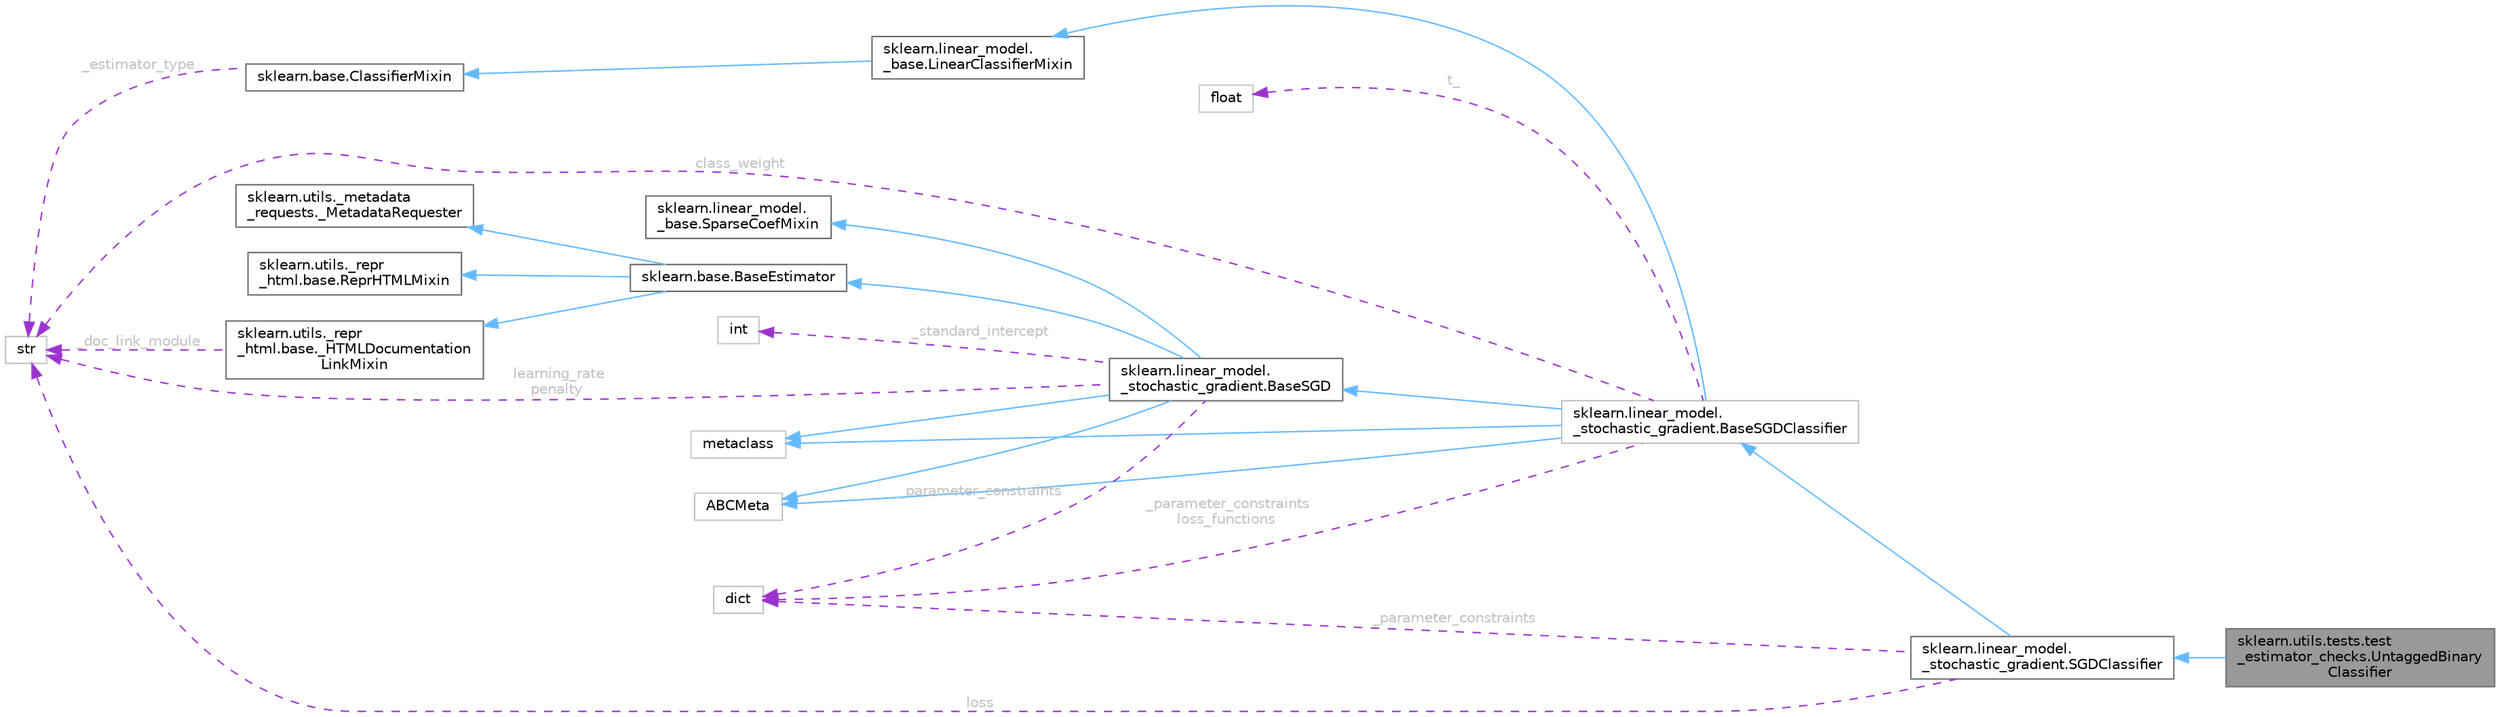 digraph "sklearn.utils.tests.test_estimator_checks.UntaggedBinaryClassifier"
{
 // LATEX_PDF_SIZE
  bgcolor="transparent";
  edge [fontname=Helvetica,fontsize=10,labelfontname=Helvetica,labelfontsize=10];
  node [fontname=Helvetica,fontsize=10,shape=box,height=0.2,width=0.4];
  rankdir="LR";
  Node1 [id="Node000001",label="sklearn.utils.tests.test\l_estimator_checks.UntaggedBinary\lClassifier",height=0.2,width=0.4,color="gray40", fillcolor="grey60", style="filled", fontcolor="black",tooltip=" "];
  Node2 -> Node1 [id="edge25_Node000001_Node000002",dir="back",color="steelblue1",style="solid",tooltip=" "];
  Node2 [id="Node000002",label="sklearn.linear_model.\l_stochastic_gradient.SGDClassifier",height=0.2,width=0.4,color="gray40", fillcolor="white", style="filled",URL="$d7/d82/classsklearn_1_1linear__model_1_1__stochastic__gradient_1_1SGDClassifier.html",tooltip=" "];
  Node3 -> Node2 [id="edge26_Node000002_Node000003",dir="back",color="steelblue1",style="solid",tooltip=" "];
  Node3 [id="Node000003",label="sklearn.linear_model.\l_stochastic_gradient.BaseSGDClassifier",height=0.2,width=0.4,color="grey75", fillcolor="white", style="filled",URL="$d2/def/classsklearn_1_1linear__model_1_1__stochastic__gradient_1_1BaseSGDClassifier.html",tooltip=" "];
  Node4 -> Node3 [id="edge27_Node000003_Node000004",dir="back",color="steelblue1",style="solid",tooltip=" "];
  Node4 [id="Node000004",label="sklearn.linear_model.\l_base.LinearClassifierMixin",height=0.2,width=0.4,color="gray40", fillcolor="white", style="filled",URL="$d4/d0f/classsklearn_1_1linear__model_1_1__base_1_1LinearClassifierMixin.html",tooltip=" "];
  Node5 -> Node4 [id="edge28_Node000004_Node000005",dir="back",color="steelblue1",style="solid",tooltip=" "];
  Node5 [id="Node000005",label="sklearn.base.ClassifierMixin",height=0.2,width=0.4,color="gray40", fillcolor="white", style="filled",URL="$d2/d39/classsklearn_1_1base_1_1ClassifierMixin.html",tooltip=" "];
  Node6 -> Node5 [id="edge29_Node000005_Node000006",dir="back",color="darkorchid3",style="dashed",tooltip=" ",label=" _estimator_type",fontcolor="grey" ];
  Node6 [id="Node000006",label="str",height=0.2,width=0.4,color="grey75", fillcolor="white", style="filled",tooltip=" "];
  Node7 -> Node3 [id="edge30_Node000003_Node000007",dir="back",color="steelblue1",style="solid",tooltip=" "];
  Node7 [id="Node000007",label="sklearn.linear_model.\l_stochastic_gradient.BaseSGD",height=0.2,width=0.4,color="gray40", fillcolor="white", style="filled",URL="$d6/d2f/classsklearn_1_1linear__model_1_1__stochastic__gradient_1_1BaseSGD.html",tooltip=" "];
  Node8 -> Node7 [id="edge31_Node000007_Node000008",dir="back",color="steelblue1",style="solid",tooltip=" "];
  Node8 [id="Node000008",label="sklearn.linear_model.\l_base.SparseCoefMixin",height=0.2,width=0.4,color="gray40", fillcolor="white", style="filled",URL="$d8/d5b/classsklearn_1_1linear__model_1_1__base_1_1SparseCoefMixin.html",tooltip=" "];
  Node9 -> Node7 [id="edge32_Node000007_Node000009",dir="back",color="steelblue1",style="solid",tooltip=" "];
  Node9 [id="Node000009",label="sklearn.base.BaseEstimator",height=0.2,width=0.4,color="gray40", fillcolor="white", style="filled",URL="$d3/d20/classsklearn_1_1base_1_1BaseEstimator.html",tooltip=" "];
  Node10 -> Node9 [id="edge33_Node000009_Node000010",dir="back",color="steelblue1",style="solid",tooltip=" "];
  Node10 [id="Node000010",label="sklearn.utils._repr\l_html.base.ReprHTMLMixin",height=0.2,width=0.4,color="gray40", fillcolor="white", style="filled",URL="$d3/d50/classsklearn_1_1utils_1_1__repr__html_1_1base_1_1ReprHTMLMixin.html",tooltip=" "];
  Node11 -> Node9 [id="edge34_Node000009_Node000011",dir="back",color="steelblue1",style="solid",tooltip=" "];
  Node11 [id="Node000011",label="sklearn.utils._repr\l_html.base._HTMLDocumentation\lLinkMixin",height=0.2,width=0.4,color="gray40", fillcolor="white", style="filled",URL="$d5/d05/classsklearn_1_1utils_1_1__repr__html_1_1base_1_1__HTMLDocumentationLinkMixin.html",tooltip=" "];
  Node6 -> Node11 [id="edge35_Node000011_Node000006",dir="back",color="darkorchid3",style="dashed",tooltip=" ",label=" _doc_link_module",fontcolor="grey" ];
  Node12 -> Node9 [id="edge36_Node000009_Node000012",dir="back",color="steelblue1",style="solid",tooltip=" "];
  Node12 [id="Node000012",label="sklearn.utils._metadata\l_requests._MetadataRequester",height=0.2,width=0.4,color="gray40", fillcolor="white", style="filled",URL="$d6/dfa/classsklearn_1_1utils_1_1__metadata__requests_1_1__MetadataRequester.html",tooltip=" "];
  Node13 -> Node7 [id="edge37_Node000007_Node000013",dir="back",color="steelblue1",style="solid",tooltip=" "];
  Node13 [id="Node000013",label="metaclass",height=0.2,width=0.4,color="grey75", fillcolor="white", style="filled",URL="$d1/d9a/classmetaclass.html",tooltip=" "];
  Node14 -> Node7 [id="edge38_Node000007_Node000014",dir="back",color="steelblue1",style="solid",tooltip=" "];
  Node14 [id="Node000014",label="ABCMeta",height=0.2,width=0.4,color="grey75", fillcolor="white", style="filled",URL="$df/d42/classABCMeta.html",tooltip=" "];
  Node15 -> Node7 [id="edge39_Node000007_Node000015",dir="back",color="darkorchid3",style="dashed",tooltip=" ",label=" _parameter_constraints",fontcolor="grey" ];
  Node15 [id="Node000015",label="dict",height=0.2,width=0.4,color="grey75", fillcolor="white", style="filled",tooltip=" "];
  Node6 -> Node7 [id="edge40_Node000007_Node000006",dir="back",color="darkorchid3",style="dashed",tooltip=" ",label=" learning_rate\npenalty",fontcolor="grey" ];
  Node16 -> Node7 [id="edge41_Node000007_Node000016",dir="back",color="darkorchid3",style="dashed",tooltip=" ",label=" _standard_intercept",fontcolor="grey" ];
  Node16 [id="Node000016",label="int",height=0.2,width=0.4,color="grey75", fillcolor="white", style="filled",tooltip=" "];
  Node13 -> Node3 [id="edge42_Node000003_Node000013",dir="back",color="steelblue1",style="solid",tooltip=" "];
  Node14 -> Node3 [id="edge43_Node000003_Node000014",dir="back",color="steelblue1",style="solid",tooltip=" "];
  Node15 -> Node3 [id="edge44_Node000003_Node000015",dir="back",color="darkorchid3",style="dashed",tooltip=" ",label=" _parameter_constraints\nloss_functions",fontcolor="grey" ];
  Node6 -> Node3 [id="edge45_Node000003_Node000006",dir="back",color="darkorchid3",style="dashed",tooltip=" ",label=" class_weight",fontcolor="grey" ];
  Node17 -> Node3 [id="edge46_Node000003_Node000017",dir="back",color="darkorchid3",style="dashed",tooltip=" ",label=" t_",fontcolor="grey" ];
  Node17 [id="Node000017",label="float",height=0.2,width=0.4,color="grey75", fillcolor="white", style="filled",tooltip=" "];
  Node15 -> Node2 [id="edge47_Node000002_Node000015",dir="back",color="darkorchid3",style="dashed",tooltip=" ",label=" _parameter_constraints",fontcolor="grey" ];
  Node6 -> Node2 [id="edge48_Node000002_Node000006",dir="back",color="darkorchid3",style="dashed",tooltip=" ",label=" loss",fontcolor="grey" ];
}
